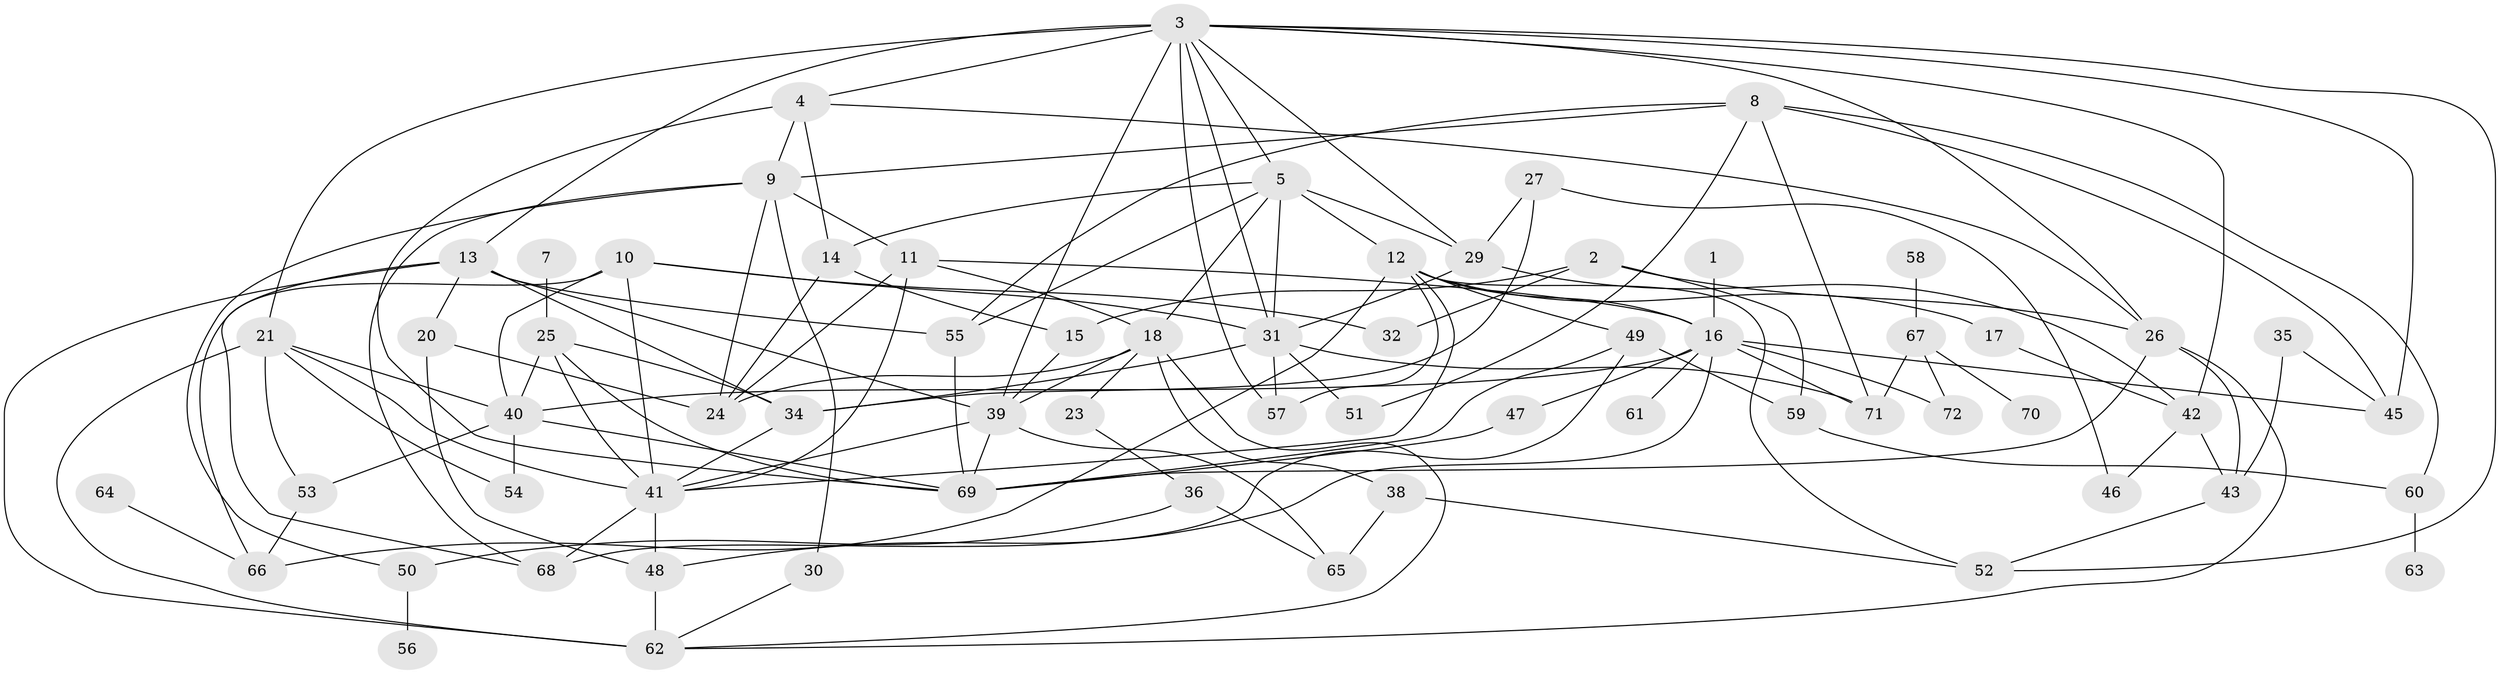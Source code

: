 // original degree distribution, {3: 0.20279720279720279, 4: 0.25874125874125875, 6: 0.027972027972027972, 0: 0.04195804195804196, 1: 0.13286713286713286, 2: 0.23076923076923078, 5: 0.08391608391608392, 7: 0.013986013986013986, 8: 0.006993006993006993}
// Generated by graph-tools (version 1.1) at 2025/33/03/09/25 02:33:39]
// undirected, 65 vertices, 135 edges
graph export_dot {
graph [start="1"]
  node [color=gray90,style=filled];
  1;
  2;
  3;
  4;
  5;
  7;
  8;
  9;
  10;
  11;
  12;
  13;
  14;
  15;
  16;
  17;
  18;
  20;
  21;
  23;
  24;
  25;
  26;
  27;
  29;
  30;
  31;
  32;
  34;
  35;
  36;
  38;
  39;
  40;
  41;
  42;
  43;
  45;
  46;
  47;
  48;
  49;
  50;
  51;
  52;
  53;
  54;
  55;
  56;
  57;
  58;
  59;
  60;
  61;
  62;
  63;
  64;
  65;
  66;
  67;
  68;
  69;
  70;
  71;
  72;
  1 -- 16 [weight=1.0];
  2 -- 15 [weight=1.0];
  2 -- 26 [weight=1.0];
  2 -- 32 [weight=1.0];
  2 -- 59 [weight=1.0];
  3 -- 4 [weight=1.0];
  3 -- 5 [weight=1.0];
  3 -- 13 [weight=2.0];
  3 -- 21 [weight=1.0];
  3 -- 26 [weight=1.0];
  3 -- 29 [weight=1.0];
  3 -- 31 [weight=1.0];
  3 -- 39 [weight=1.0];
  3 -- 42 [weight=1.0];
  3 -- 45 [weight=1.0];
  3 -- 52 [weight=1.0];
  3 -- 57 [weight=1.0];
  4 -- 9 [weight=2.0];
  4 -- 14 [weight=1.0];
  4 -- 26 [weight=1.0];
  4 -- 69 [weight=1.0];
  5 -- 12 [weight=1.0];
  5 -- 14 [weight=1.0];
  5 -- 18 [weight=1.0];
  5 -- 29 [weight=1.0];
  5 -- 31 [weight=1.0];
  5 -- 55 [weight=1.0];
  7 -- 25 [weight=1.0];
  8 -- 9 [weight=1.0];
  8 -- 45 [weight=1.0];
  8 -- 51 [weight=1.0];
  8 -- 55 [weight=1.0];
  8 -- 60 [weight=1.0];
  8 -- 71 [weight=1.0];
  9 -- 11 [weight=1.0];
  9 -- 24 [weight=1.0];
  9 -- 30 [weight=1.0];
  9 -- 50 [weight=1.0];
  9 -- 68 [weight=1.0];
  10 -- 31 [weight=1.0];
  10 -- 32 [weight=1.0];
  10 -- 40 [weight=2.0];
  10 -- 41 [weight=1.0];
  10 -- 66 [weight=1.0];
  11 -- 16 [weight=1.0];
  11 -- 18 [weight=1.0];
  11 -- 24 [weight=1.0];
  11 -- 41 [weight=1.0];
  12 -- 16 [weight=1.0];
  12 -- 17 [weight=1.0];
  12 -- 41 [weight=1.0];
  12 -- 49 [weight=1.0];
  12 -- 52 [weight=1.0];
  12 -- 57 [weight=2.0];
  12 -- 66 [weight=1.0];
  13 -- 20 [weight=1.0];
  13 -- 34 [weight=1.0];
  13 -- 39 [weight=1.0];
  13 -- 55 [weight=1.0];
  13 -- 62 [weight=1.0];
  13 -- 68 [weight=1.0];
  14 -- 15 [weight=1.0];
  14 -- 24 [weight=1.0];
  15 -- 39 [weight=1.0];
  16 -- 40 [weight=1.0];
  16 -- 45 [weight=1.0];
  16 -- 47 [weight=1.0];
  16 -- 48 [weight=1.0];
  16 -- 61 [weight=1.0];
  16 -- 71 [weight=1.0];
  16 -- 72 [weight=1.0];
  17 -- 42 [weight=1.0];
  18 -- 23 [weight=1.0];
  18 -- 24 [weight=1.0];
  18 -- 38 [weight=1.0];
  18 -- 39 [weight=1.0];
  18 -- 62 [weight=1.0];
  20 -- 24 [weight=1.0];
  20 -- 48 [weight=1.0];
  21 -- 40 [weight=1.0];
  21 -- 41 [weight=1.0];
  21 -- 53 [weight=1.0];
  21 -- 54 [weight=1.0];
  21 -- 62 [weight=2.0];
  23 -- 36 [weight=1.0];
  25 -- 34 [weight=1.0];
  25 -- 40 [weight=1.0];
  25 -- 41 [weight=1.0];
  25 -- 69 [weight=1.0];
  26 -- 43 [weight=1.0];
  26 -- 62 [weight=1.0];
  26 -- 69 [weight=1.0];
  27 -- 29 [weight=1.0];
  27 -- 34 [weight=1.0];
  27 -- 46 [weight=1.0];
  29 -- 31 [weight=1.0];
  29 -- 42 [weight=1.0];
  30 -- 62 [weight=1.0];
  31 -- 34 [weight=1.0];
  31 -- 51 [weight=1.0];
  31 -- 57 [weight=1.0];
  31 -- 71 [weight=1.0];
  34 -- 41 [weight=1.0];
  35 -- 43 [weight=1.0];
  35 -- 45 [weight=1.0];
  36 -- 50 [weight=1.0];
  36 -- 65 [weight=1.0];
  38 -- 52 [weight=1.0];
  38 -- 65 [weight=1.0];
  39 -- 41 [weight=1.0];
  39 -- 65 [weight=1.0];
  39 -- 69 [weight=1.0];
  40 -- 53 [weight=2.0];
  40 -- 54 [weight=2.0];
  40 -- 69 [weight=1.0];
  41 -- 48 [weight=1.0];
  41 -- 68 [weight=1.0];
  42 -- 43 [weight=1.0];
  42 -- 46 [weight=1.0];
  43 -- 52 [weight=1.0];
  47 -- 69 [weight=1.0];
  48 -- 62 [weight=1.0];
  49 -- 59 [weight=1.0];
  49 -- 68 [weight=1.0];
  49 -- 69 [weight=1.0];
  50 -- 56 [weight=1.0];
  53 -- 66 [weight=1.0];
  55 -- 69 [weight=1.0];
  58 -- 67 [weight=1.0];
  59 -- 60 [weight=1.0];
  60 -- 63 [weight=1.0];
  64 -- 66 [weight=1.0];
  67 -- 70 [weight=1.0];
  67 -- 71 [weight=1.0];
  67 -- 72 [weight=1.0];
}

